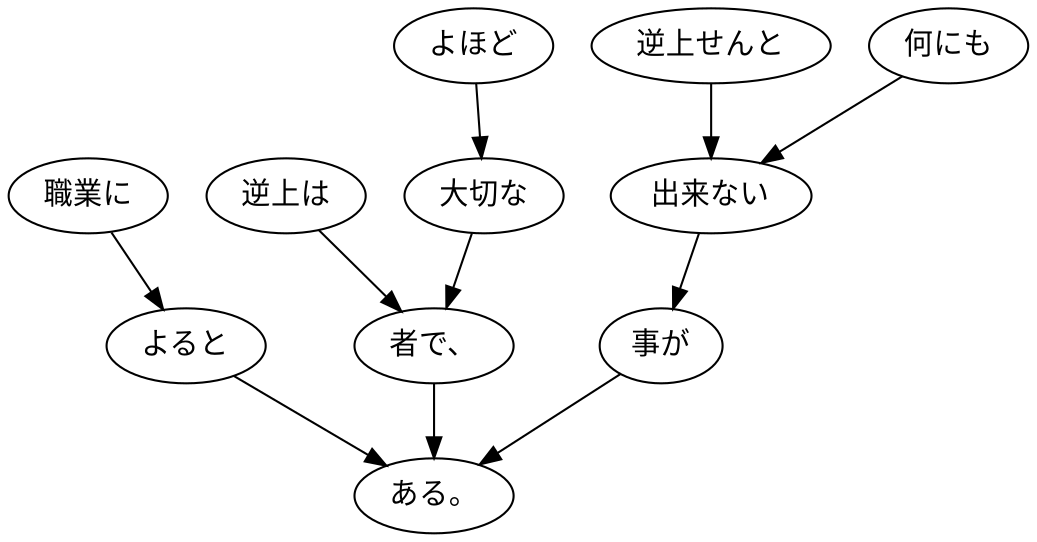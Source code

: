 digraph graph4877 {
	node0 [label="職業に"];
	node1 [label="よると"];
	node2 [label="逆上は"];
	node3 [label="よほど"];
	node4 [label="大切な"];
	node5 [label="者で、"];
	node6 [label="逆上せんと"];
	node7 [label="何にも"];
	node8 [label="出来ない"];
	node9 [label="事が"];
	node10 [label="ある。"];
	node0 -> node1;
	node1 -> node10;
	node2 -> node5;
	node3 -> node4;
	node4 -> node5;
	node5 -> node10;
	node6 -> node8;
	node7 -> node8;
	node8 -> node9;
	node9 -> node10;
}
